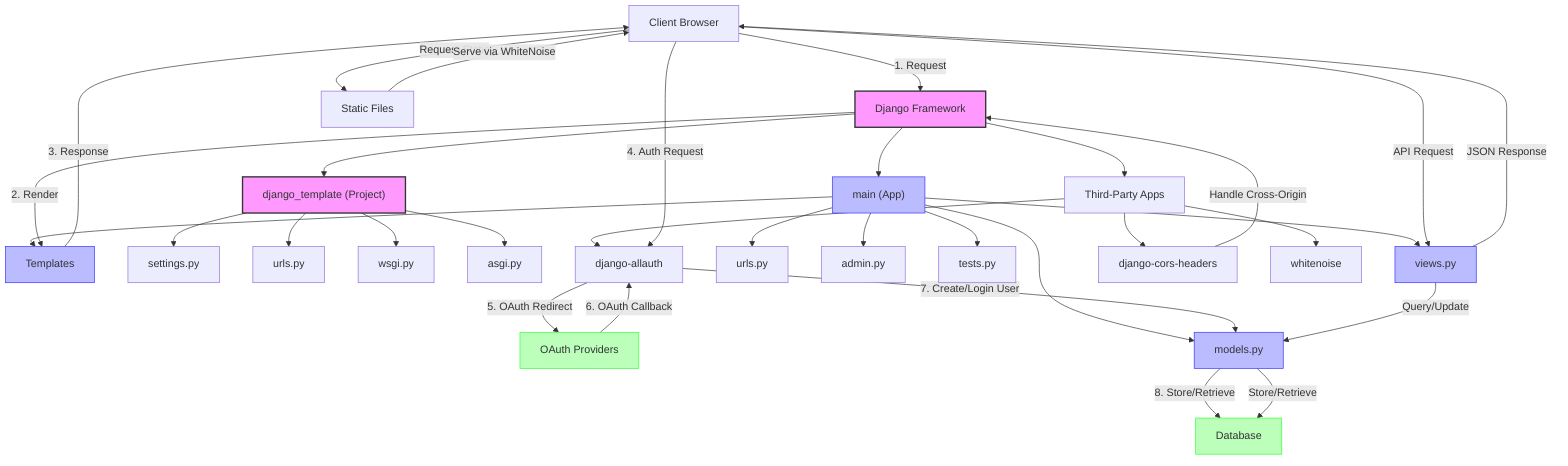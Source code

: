 graph TD
    %% Main Components
    Client["Client Browser"]
    Django["Django Framework"]
    Templates["Templates"]
    Static["Static Files"]
    DB["Database"]
    OAuth["OAuth Providers"]
    
    %% Django Project Structure
    Django --> DjangoTemplate["django_template (Project)"]
    Django --> MainApp["main (App)"]
    Django --> ThirdParty["Third-Party Apps"]
    
    %% Django Template Components
    DjangoTemplate --> Settings["settings.py"]
    DjangoTemplate --> URLs["urls.py"]
    DjangoTemplate --> WSGI["wsgi.py"]
    DjangoTemplate --> ASGI["asgi.py"]
    
    %% Main App Components
    MainApp --> Models["models.py"]
    MainApp --> Views["views.py"]
    MainApp --> AppURLs["urls.py"]
    MainApp --> Admin["admin.py"]
    MainApp --> Tests["tests.py"]
    MainApp --> Templates
    
    %% Third-Party Apps
    ThirdParty --> Allauth["django-allauth"]
    ThirdParty --> CORS["django-cors-headers"]
    ThirdParty --> WhiteNoise["whitenoise"]
    
    %% Authentication Flow
    Client --> |"1. Request"| Django
    Django --> |"2. Render"| Templates
    Templates --> |"3. Response"| Client
    Client --> |"4. Auth Request"| Allauth
    Allauth --> |"5. OAuth Redirect"| OAuth
    OAuth --> |"6. OAuth Callback"| Allauth
    Allauth --> |"7. Create/Login User"| Models
    Models --> |"8. Store/Retrieve"| DB
    
    %% Static Files Flow
    Client --> |"Request Static"| Static
    Static --> |"Serve via WhiteNoise"| Client
    
    %% API Flow
    Client --> |"API Request"| Views
    Views --> |"Query/Update"| Models
    Models --> |"Store/Retrieve"| DB
    Views --> |"JSON Response"| Client
    
    %% CORS Handling
    CORS --> |"Handle Cross-Origin"| Django
    
    %% Styling
    classDef core fill:#f9f,stroke:#333,stroke-width:2px;
    classDef app fill:#bbf,stroke:#33f,stroke-width:1px;
    classDef external fill:#bfb,stroke:#3f3,stroke-width:1px;
    
    class Django,DjangoTemplate core;
    class MainApp,Models,Views,Templates app;
    class OAuth,DB external;